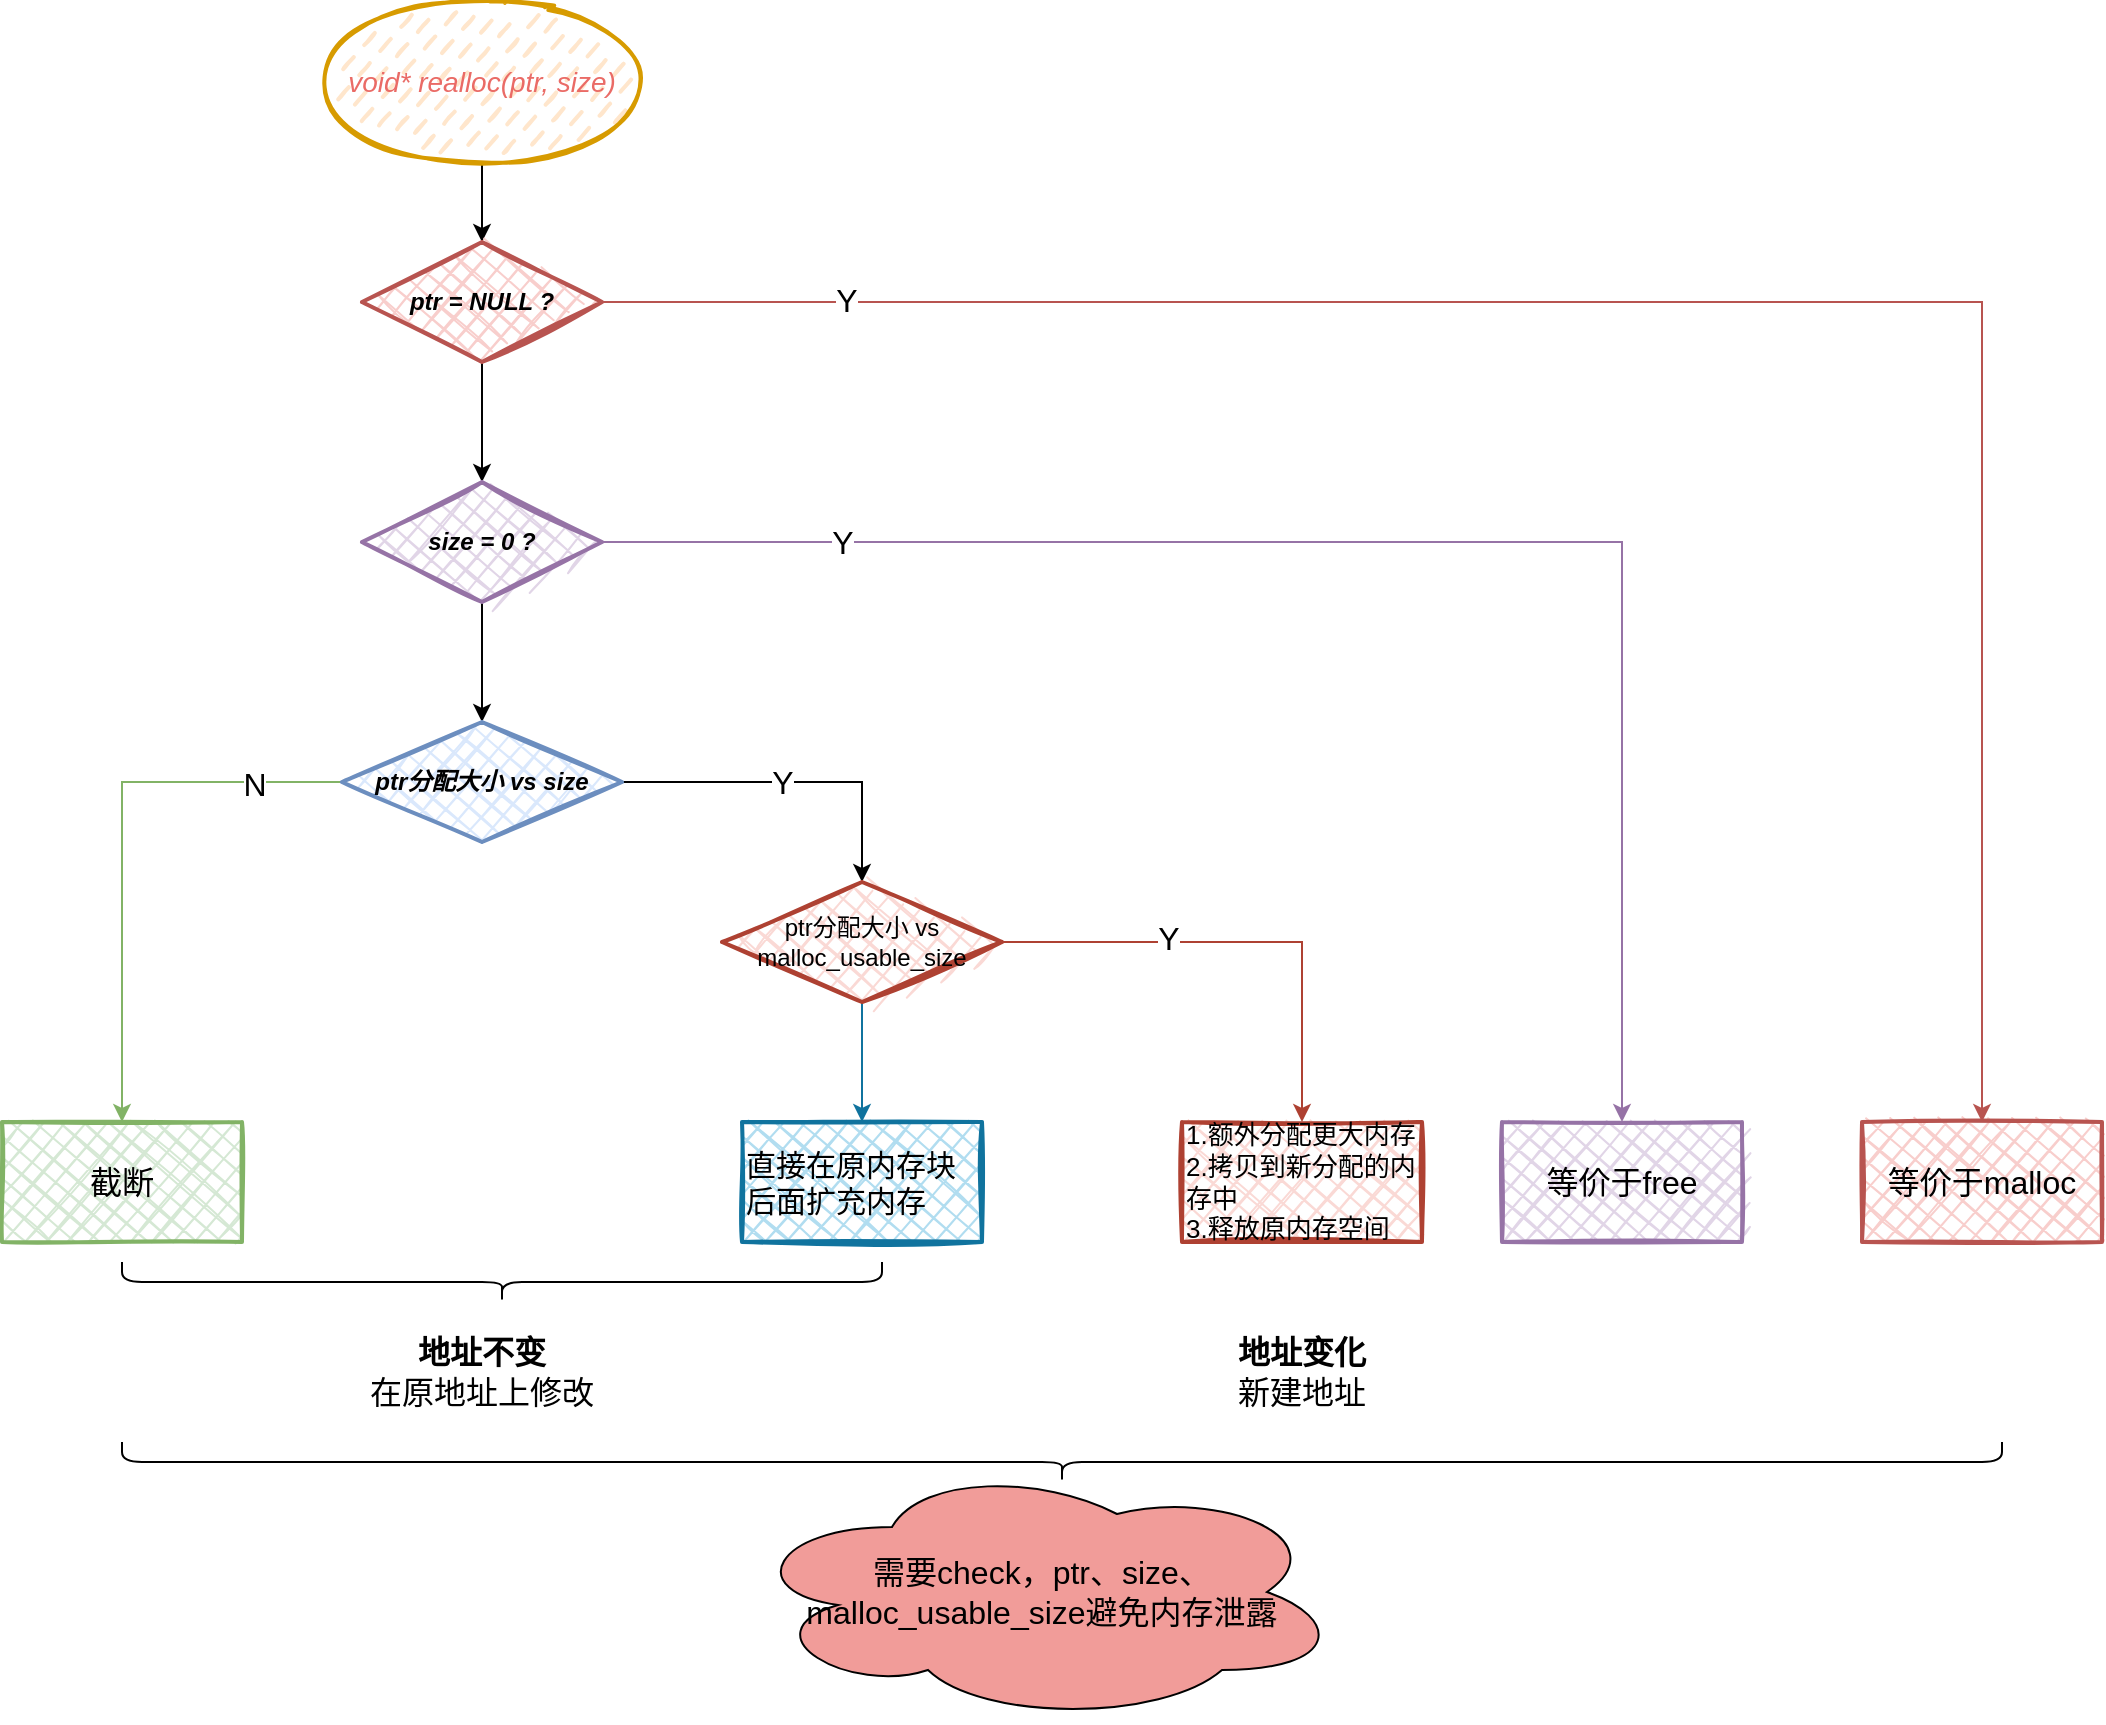 <mxfile version="14.9.8" type="github">
  <diagram id="F6i8IPUPQSoYvGJRSw4i" name="Page-1">
    <mxGraphModel dx="2200" dy="774" grid="1" gridSize="10" guides="1" tooltips="1" connect="1" arrows="1" fold="1" page="1" pageScale="1" pageWidth="850" pageHeight="1100" math="0" shadow="0">
      <root>
        <mxCell id="0" />
        <mxCell id="1" parent="0" />
        <mxCell id="sIRo5yuXBkOPFxUQ1F9w-11" value="" style="edgeStyle=orthogonalEdgeStyle;rounded=0;orthogonalLoop=1;jettySize=auto;html=1;" edge="1" parent="1" source="sIRo5yuXBkOPFxUQ1F9w-1" target="sIRo5yuXBkOPFxUQ1F9w-4">
          <mxGeometry relative="1" as="geometry" />
        </mxCell>
        <mxCell id="sIRo5yuXBkOPFxUQ1F9w-1" value="&lt;font style=&quot;font-size: 14px&quot; color=&quot;#ea6b66&quot;&gt;&lt;i&gt;void* realloc(ptr, size)&lt;/i&gt;&lt;/font&gt;" style="ellipse;whiteSpace=wrap;html=1;strokeWidth=2;fillWeight=2;hachureGap=8;fillStyle=dashed;sketch=1;fillColor=#ffe6cc;strokeColor=#d79b00;" vertex="1" parent="1">
          <mxGeometry x="80" y="320" width="160" height="80" as="geometry" />
        </mxCell>
        <mxCell id="sIRo5yuXBkOPFxUQ1F9w-8" value="" style="edgeStyle=orthogonalEdgeStyle;rounded=0;orthogonalLoop=1;jettySize=auto;html=1;" edge="1" parent="1" source="sIRo5yuXBkOPFxUQ1F9w-4" target="sIRo5yuXBkOPFxUQ1F9w-7">
          <mxGeometry relative="1" as="geometry">
            <Array as="points">
              <mxPoint x="160" y="540" />
              <mxPoint x="160" y="540" />
            </Array>
          </mxGeometry>
        </mxCell>
        <mxCell id="sIRo5yuXBkOPFxUQ1F9w-26" value="" style="edgeStyle=orthogonalEdgeStyle;rounded=0;orthogonalLoop=1;jettySize=auto;html=1;fillColor=#f8cecc;strokeColor=#b85450;" edge="1" parent="1" source="sIRo5yuXBkOPFxUQ1F9w-4" target="sIRo5yuXBkOPFxUQ1F9w-25">
          <mxGeometry relative="1" as="geometry" />
        </mxCell>
        <mxCell id="sIRo5yuXBkOPFxUQ1F9w-31" value="Y" style="edgeLabel;html=1;align=center;verticalAlign=middle;resizable=0;points=[];fontSize=16;" vertex="1" connectable="0" parent="sIRo5yuXBkOPFxUQ1F9w-26">
          <mxGeometry x="-0.778" y="1" relative="1" as="geometry">
            <mxPoint as="offset" />
          </mxGeometry>
        </mxCell>
        <mxCell id="sIRo5yuXBkOPFxUQ1F9w-4" value="&lt;span&gt;&lt;b&gt;&lt;i&gt;ptr = NULL ?&lt;/i&gt;&lt;/b&gt;&lt;/span&gt;" style="rhombus;whiteSpace=wrap;html=1;strokeWidth=2;fillWeight=-1;hachureGap=8;fillStyle=cross-hatch;sketch=1;fillColor=#f8cecc;strokeColor=#b85450;" vertex="1" parent="1">
          <mxGeometry x="100" y="440" width="120" height="60" as="geometry" />
        </mxCell>
        <mxCell id="sIRo5yuXBkOPFxUQ1F9w-10" value="" style="edgeStyle=orthogonalEdgeStyle;rounded=0;orthogonalLoop=1;jettySize=auto;html=1;" edge="1" parent="1" source="sIRo5yuXBkOPFxUQ1F9w-7" target="sIRo5yuXBkOPFxUQ1F9w-9">
          <mxGeometry relative="1" as="geometry" />
        </mxCell>
        <mxCell id="sIRo5yuXBkOPFxUQ1F9w-28" value="" style="edgeStyle=orthogonalEdgeStyle;rounded=0;orthogonalLoop=1;jettySize=auto;html=1;fillColor=#e1d5e7;strokeColor=#9673a6;" edge="1" parent="1" source="sIRo5yuXBkOPFxUQ1F9w-7" target="sIRo5yuXBkOPFxUQ1F9w-27">
          <mxGeometry relative="1" as="geometry" />
        </mxCell>
        <mxCell id="sIRo5yuXBkOPFxUQ1F9w-33" value="Y" style="edgeLabel;html=1;align=center;verticalAlign=middle;resizable=0;points=[];fontSize=16;" vertex="1" connectable="0" parent="sIRo5yuXBkOPFxUQ1F9w-28">
          <mxGeometry x="-0.69" relative="1" as="geometry">
            <mxPoint x="-4" as="offset" />
          </mxGeometry>
        </mxCell>
        <mxCell id="sIRo5yuXBkOPFxUQ1F9w-7" value="&lt;span&gt;&lt;b&gt;&lt;i&gt;size = 0 ?&lt;/i&gt;&lt;/b&gt;&lt;/span&gt;" style="rhombus;whiteSpace=wrap;html=1;strokeWidth=2;fillWeight=-1;hachureGap=8;fillStyle=cross-hatch;sketch=1;fillColor=#e1d5e7;strokeColor=#9673a6;" vertex="1" parent="1">
          <mxGeometry x="100" y="560" width="120" height="60" as="geometry" />
        </mxCell>
        <mxCell id="sIRo5yuXBkOPFxUQ1F9w-13" value="" style="edgeStyle=orthogonalEdgeStyle;rounded=0;orthogonalLoop=1;jettySize=auto;html=1;fillColor=#d5e8d4;strokeColor=#82b366;" edge="1" parent="1" source="sIRo5yuXBkOPFxUQ1F9w-9" target="sIRo5yuXBkOPFxUQ1F9w-12">
          <mxGeometry relative="1" as="geometry" />
        </mxCell>
        <mxCell id="sIRo5yuXBkOPFxUQ1F9w-41" value="N" style="edgeLabel;html=1;align=center;verticalAlign=middle;resizable=0;points=[];fontSize=16;" vertex="1" connectable="0" parent="sIRo5yuXBkOPFxUQ1F9w-13">
          <mxGeometry x="-0.686" y="1" relative="1" as="geometry">
            <mxPoint as="offset" />
          </mxGeometry>
        </mxCell>
        <mxCell id="sIRo5yuXBkOPFxUQ1F9w-20" value="" style="edgeStyle=orthogonalEdgeStyle;rounded=0;orthogonalLoop=1;jettySize=auto;html=1;" edge="1" parent="1" source="sIRo5yuXBkOPFxUQ1F9w-9" target="sIRo5yuXBkOPFxUQ1F9w-19">
          <mxGeometry relative="1" as="geometry" />
        </mxCell>
        <mxCell id="sIRo5yuXBkOPFxUQ1F9w-38" value="Y" style="edgeLabel;html=1;align=center;verticalAlign=middle;resizable=0;points=[];fontSize=16;" vertex="1" connectable="0" parent="sIRo5yuXBkOPFxUQ1F9w-20">
          <mxGeometry x="-0.059" relative="1" as="geometry">
            <mxPoint as="offset" />
          </mxGeometry>
        </mxCell>
        <mxCell id="sIRo5yuXBkOPFxUQ1F9w-9" value="&lt;b&gt;&lt;i&gt;ptr分配大小 vs size&lt;/i&gt;&lt;/b&gt;" style="rhombus;whiteSpace=wrap;html=1;strokeWidth=2;fillWeight=-1;hachureGap=8;fillStyle=cross-hatch;sketch=1;fillColor=#dae8fc;strokeColor=#6c8ebf;" vertex="1" parent="1">
          <mxGeometry x="90" y="680" width="140" height="60" as="geometry" />
        </mxCell>
        <mxCell id="sIRo5yuXBkOPFxUQ1F9w-12" value="&lt;font style=&quot;font-size: 16px&quot;&gt;截断&lt;/font&gt;" style="whiteSpace=wrap;html=1;strokeWidth=2;fillColor=#d5e8d4;sketch=1;fillWeight=-1;hachureGap=8;fillStyle=cross-hatch;strokeColor=#82b366;" vertex="1" parent="1">
          <mxGeometry x="-80" y="880" width="120" height="60" as="geometry" />
        </mxCell>
        <mxCell id="sIRo5yuXBkOPFxUQ1F9w-22" value="" style="edgeStyle=orthogonalEdgeStyle;rounded=0;orthogonalLoop=1;jettySize=auto;html=1;fillColor=#b1ddf0;strokeColor=#10739e;" edge="1" parent="1" source="sIRo5yuXBkOPFxUQ1F9w-19" target="sIRo5yuXBkOPFxUQ1F9w-21">
          <mxGeometry relative="1" as="geometry" />
        </mxCell>
        <mxCell id="sIRo5yuXBkOPFxUQ1F9w-24" value="" style="edgeStyle=orthogonalEdgeStyle;rounded=0;orthogonalLoop=1;jettySize=auto;html=1;fillColor=#fad9d5;strokeColor=#ae4132;" edge="1" parent="1" source="sIRo5yuXBkOPFxUQ1F9w-19" target="sIRo5yuXBkOPFxUQ1F9w-23">
          <mxGeometry relative="1" as="geometry" />
        </mxCell>
        <mxCell id="sIRo5yuXBkOPFxUQ1F9w-39" value="Y" style="edgeLabel;html=1;align=center;verticalAlign=middle;resizable=0;points=[];fontSize=16;" vertex="1" connectable="0" parent="sIRo5yuXBkOPFxUQ1F9w-24">
          <mxGeometry x="-0.314" y="2" relative="1" as="geometry">
            <mxPoint as="offset" />
          </mxGeometry>
        </mxCell>
        <mxCell id="sIRo5yuXBkOPFxUQ1F9w-19" value="ptr分配大小 vs malloc_usable_size" style="rhombus;whiteSpace=wrap;html=1;strokeWidth=2;fillWeight=-1;hachureGap=8;fillStyle=cross-hatch;sketch=1;fillColor=#fad9d5;strokeColor=#ae4132;" vertex="1" parent="1">
          <mxGeometry x="280" y="760" width="140" height="60" as="geometry" />
        </mxCell>
        <mxCell id="sIRo5yuXBkOPFxUQ1F9w-21" value="&lt;font style=&quot;font-size: 15px&quot;&gt;直接在原内存块后面扩充内存&lt;/font&gt;" style="whiteSpace=wrap;html=1;strokeWidth=2;fillColor=#b1ddf0;sketch=1;fillWeight=-1;hachureGap=8;fillStyle=cross-hatch;align=left;strokeColor=#10739e;" vertex="1" parent="1">
          <mxGeometry x="290" y="880" width="120" height="60" as="geometry" />
        </mxCell>
        <mxCell id="sIRo5yuXBkOPFxUQ1F9w-23" value="&lt;font style=&quot;font-size: 13px&quot;&gt;1.额外分配更大内存&lt;br&gt;&lt;/font&gt;&lt;div style=&quot;font-size: 13px&quot;&gt;&lt;span&gt;&lt;font style=&quot;font-size: 13px&quot;&gt;2.拷贝到新分配的内存中&lt;/font&gt;&lt;/span&gt;&lt;/div&gt;&lt;div style=&quot;font-size: 13px&quot;&gt;&lt;font style=&quot;font-size: 13px&quot;&gt;3.释放原内存空间&lt;/font&gt;&lt;/div&gt;" style="whiteSpace=wrap;html=1;strokeWidth=2;fillColor=#fad9d5;sketch=1;fillWeight=-1;hachureGap=8;fillStyle=cross-hatch;align=left;strokeColor=#ae4132;" vertex="1" parent="1">
          <mxGeometry x="510" y="880" width="120" height="60" as="geometry" />
        </mxCell>
        <mxCell id="sIRo5yuXBkOPFxUQ1F9w-25" value="&lt;font style=&quot;font-size: 16px&quot;&gt;等价于malloc&lt;/font&gt;" style="whiteSpace=wrap;html=1;strokeWidth=2;fillColor=#f8cecc;sketch=1;fillWeight=-1;hachureGap=8;fillStyle=cross-hatch;strokeColor=#b85450;" vertex="1" parent="1">
          <mxGeometry x="850" y="880" width="120" height="60" as="geometry" />
        </mxCell>
        <mxCell id="sIRo5yuXBkOPFxUQ1F9w-27" value="&lt;font style=&quot;font-size: 16px&quot;&gt;等价于free&lt;/font&gt;" style="whiteSpace=wrap;html=1;strokeWidth=2;fillColor=#e1d5e7;sketch=1;fillWeight=-1;hachureGap=8;fillStyle=cross-hatch;strokeColor=#9673a6;" vertex="1" parent="1">
          <mxGeometry x="670" y="880" width="120" height="60" as="geometry" />
        </mxCell>
        <mxCell id="sIRo5yuXBkOPFxUQ1F9w-30" value="" style="shape=curlyBracket;whiteSpace=wrap;html=1;rounded=1;flipH=1;fillColor=none;gradientDirection=south;rotation=90;" vertex="1" parent="1">
          <mxGeometry x="160" y="770" width="20" height="380" as="geometry" />
        </mxCell>
        <mxCell id="sIRo5yuXBkOPFxUQ1F9w-42" value="&lt;b&gt;地址不变&lt;/b&gt;&lt;br&gt;在原地址上修改" style="text;html=1;strokeColor=none;fillColor=none;align=center;verticalAlign=middle;whiteSpace=wrap;rounded=0;fontSize=16;" vertex="1" parent="1">
          <mxGeometry x="80" y="980" width="160" height="50" as="geometry" />
        </mxCell>
        <mxCell id="sIRo5yuXBkOPFxUQ1F9w-43" value="&lt;b&gt;地址变化&lt;/b&gt;&lt;br&gt;新建地址" style="text;html=1;strokeColor=none;fillColor=none;align=center;verticalAlign=middle;whiteSpace=wrap;rounded=0;fontSize=16;" vertex="1" parent="1">
          <mxGeometry x="490" y="980" width="160" height="50" as="geometry" />
        </mxCell>
        <mxCell id="sIRo5yuXBkOPFxUQ1F9w-44" value="" style="shape=curlyBracket;whiteSpace=wrap;html=1;rounded=1;flipH=1;fontSize=16;fillColor=#F19C99;gradientDirection=south;rotation=90;" vertex="1" parent="1">
          <mxGeometry x="440" y="580" width="20" height="940" as="geometry" />
        </mxCell>
        <mxCell id="sIRo5yuXBkOPFxUQ1F9w-45" value="&lt;div&gt;&lt;span&gt;需要check，ptr、size、malloc_usable_size避免内存泄露&lt;/span&gt;&lt;/div&gt;" style="ellipse;shape=cloud;whiteSpace=wrap;html=1;fontSize=16;fillColor=#F19C99;gradientDirection=south;align=center;" vertex="1" parent="1">
          <mxGeometry x="290" y="1050" width="300" height="130" as="geometry" />
        </mxCell>
      </root>
    </mxGraphModel>
  </diagram>
</mxfile>
